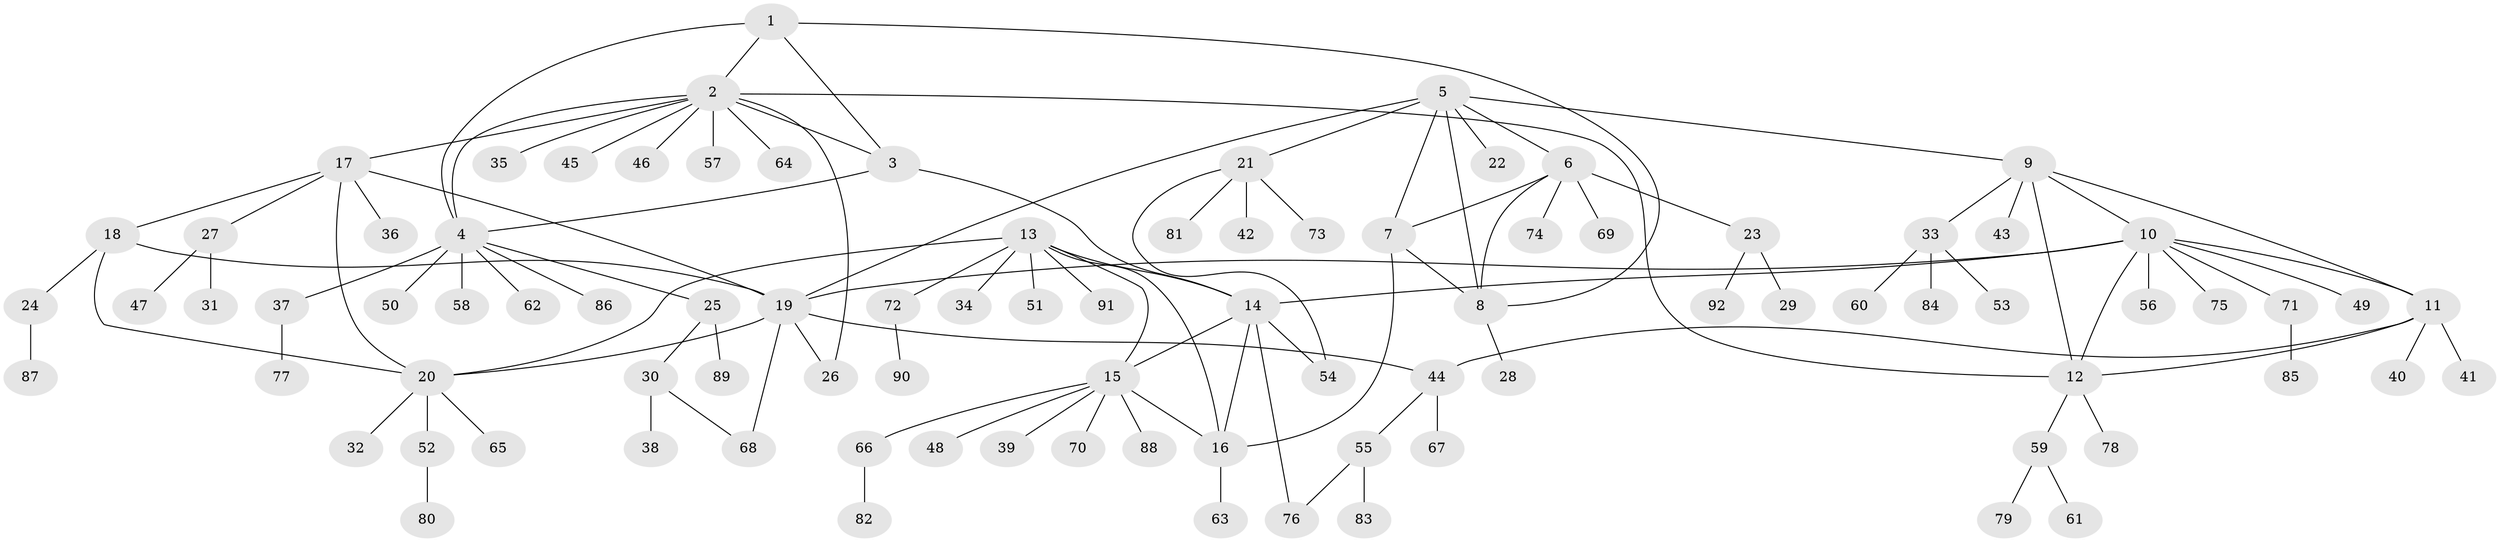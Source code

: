 // Generated by graph-tools (version 1.1) at 2025/55/03/09/25 04:55:05]
// undirected, 92 vertices, 117 edges
graph export_dot {
graph [start="1"]
  node [color=gray90,style=filled];
  1;
  2;
  3;
  4;
  5;
  6;
  7;
  8;
  9;
  10;
  11;
  12;
  13;
  14;
  15;
  16;
  17;
  18;
  19;
  20;
  21;
  22;
  23;
  24;
  25;
  26;
  27;
  28;
  29;
  30;
  31;
  32;
  33;
  34;
  35;
  36;
  37;
  38;
  39;
  40;
  41;
  42;
  43;
  44;
  45;
  46;
  47;
  48;
  49;
  50;
  51;
  52;
  53;
  54;
  55;
  56;
  57;
  58;
  59;
  60;
  61;
  62;
  63;
  64;
  65;
  66;
  67;
  68;
  69;
  70;
  71;
  72;
  73;
  74;
  75;
  76;
  77;
  78;
  79;
  80;
  81;
  82;
  83;
  84;
  85;
  86;
  87;
  88;
  89;
  90;
  91;
  92;
  1 -- 2;
  1 -- 3;
  1 -- 4;
  1 -- 8;
  2 -- 3;
  2 -- 4;
  2 -- 12;
  2 -- 17;
  2 -- 26;
  2 -- 35;
  2 -- 45;
  2 -- 46;
  2 -- 57;
  2 -- 64;
  3 -- 4;
  3 -- 14;
  4 -- 25;
  4 -- 37;
  4 -- 50;
  4 -- 58;
  4 -- 62;
  4 -- 86;
  5 -- 6;
  5 -- 7;
  5 -- 8;
  5 -- 9;
  5 -- 19;
  5 -- 21;
  5 -- 22;
  6 -- 7;
  6 -- 8;
  6 -- 23;
  6 -- 69;
  6 -- 74;
  7 -- 8;
  7 -- 16;
  8 -- 28;
  9 -- 10;
  9 -- 11;
  9 -- 12;
  9 -- 33;
  9 -- 43;
  10 -- 11;
  10 -- 12;
  10 -- 14;
  10 -- 19;
  10 -- 49;
  10 -- 56;
  10 -- 71;
  10 -- 75;
  11 -- 12;
  11 -- 40;
  11 -- 41;
  11 -- 44;
  12 -- 59;
  12 -- 78;
  13 -- 14;
  13 -- 15;
  13 -- 16;
  13 -- 20;
  13 -- 34;
  13 -- 51;
  13 -- 72;
  13 -- 91;
  14 -- 15;
  14 -- 16;
  14 -- 54;
  14 -- 76;
  15 -- 16;
  15 -- 39;
  15 -- 48;
  15 -- 66;
  15 -- 70;
  15 -- 88;
  16 -- 63;
  17 -- 18;
  17 -- 19;
  17 -- 20;
  17 -- 27;
  17 -- 36;
  18 -- 19;
  18 -- 20;
  18 -- 24;
  19 -- 20;
  19 -- 26;
  19 -- 44;
  19 -- 68;
  20 -- 32;
  20 -- 52;
  20 -- 65;
  21 -- 42;
  21 -- 54;
  21 -- 73;
  21 -- 81;
  23 -- 29;
  23 -- 92;
  24 -- 87;
  25 -- 30;
  25 -- 89;
  27 -- 31;
  27 -- 47;
  30 -- 38;
  30 -- 68;
  33 -- 53;
  33 -- 60;
  33 -- 84;
  37 -- 77;
  44 -- 55;
  44 -- 67;
  52 -- 80;
  55 -- 76;
  55 -- 83;
  59 -- 61;
  59 -- 79;
  66 -- 82;
  71 -- 85;
  72 -- 90;
}
